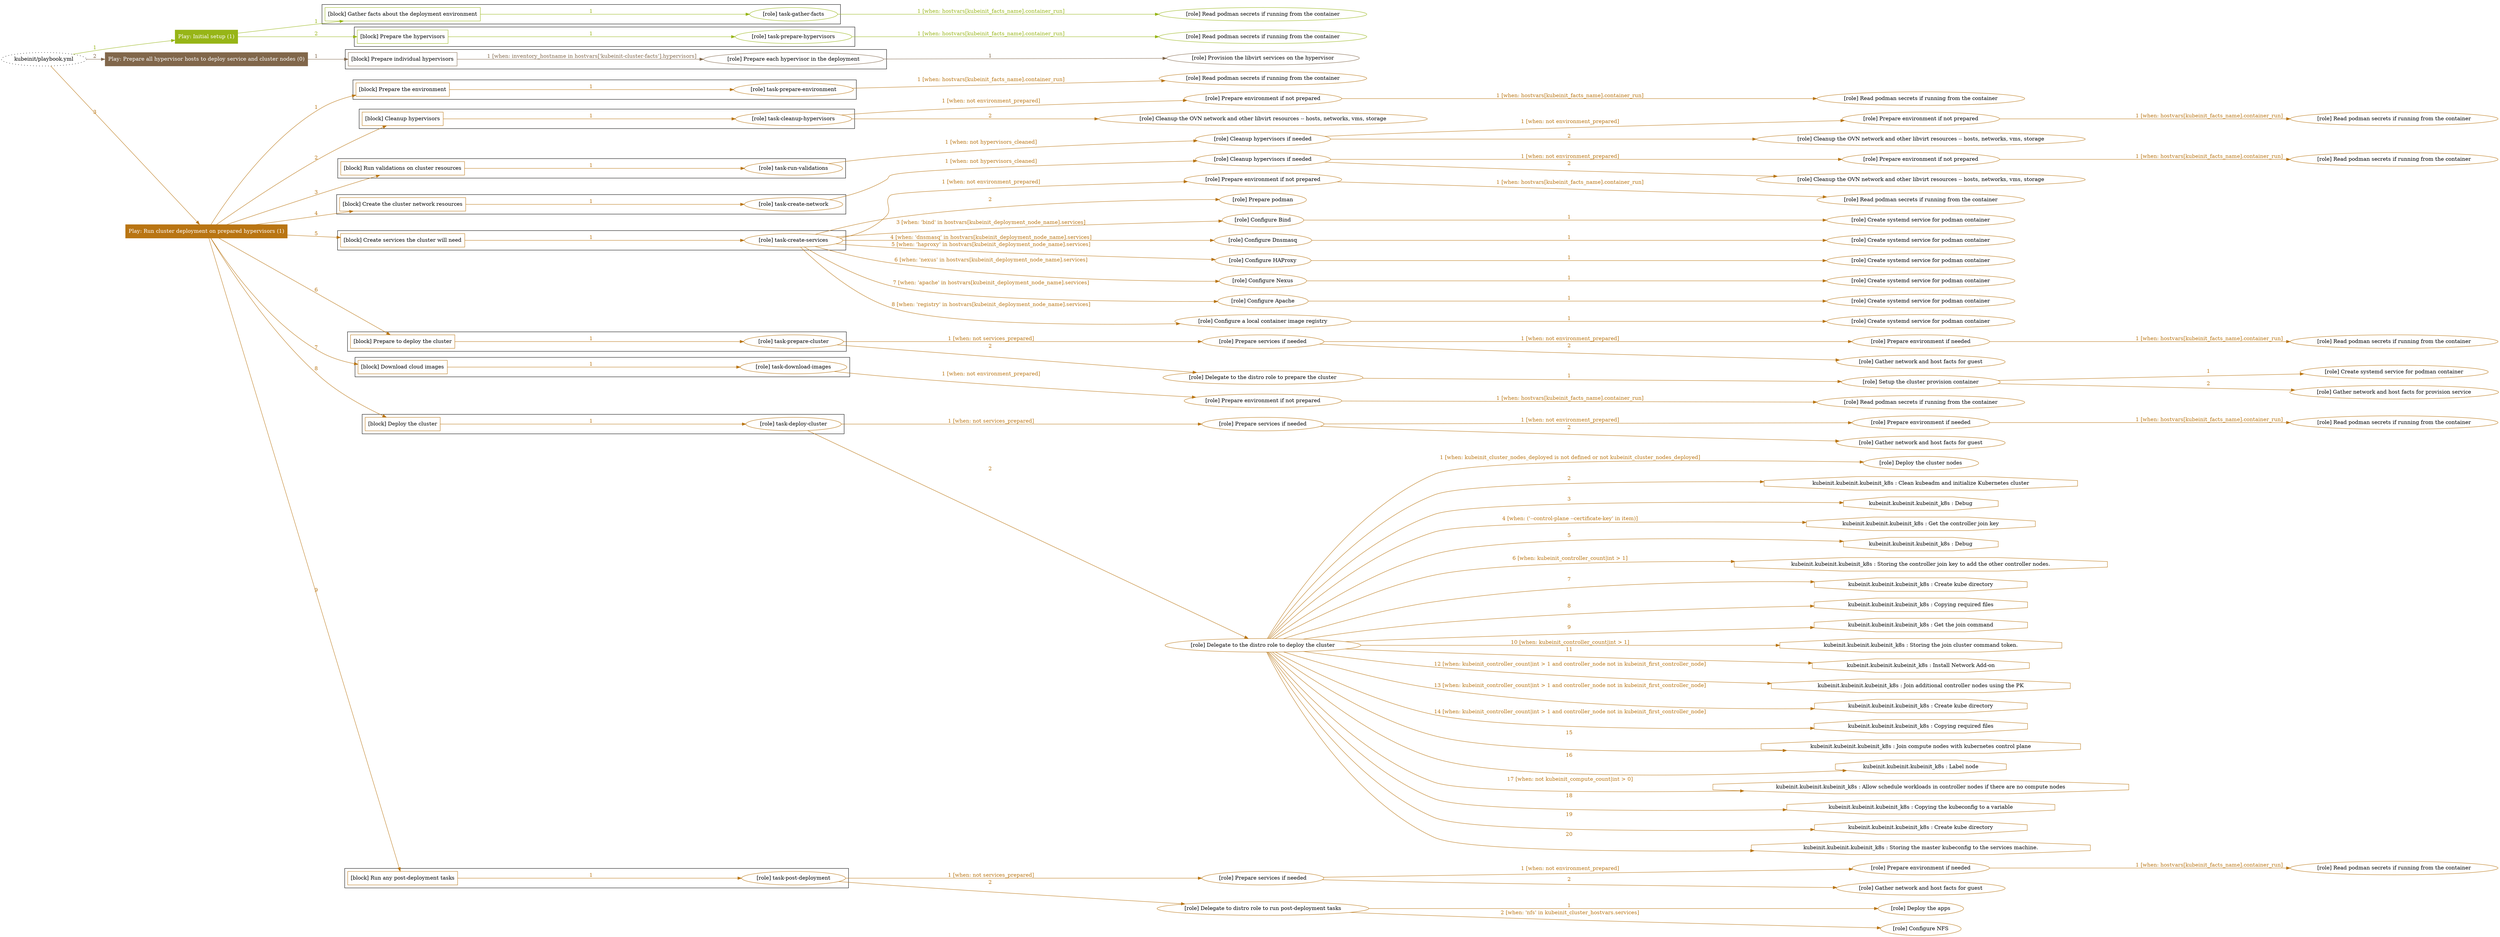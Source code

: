 digraph {
	graph [concentrate=true ordering=in rankdir=LR ratio=fill]
	edge [esep=5 sep=10]
	"kubeinit/playbook.yml" [id=root_node style=dotted]
	play_1581d4c6 [label="Play: Initial setup (1)" color="#97b517" fontcolor="#ffffff" id=play_1581d4c6 shape=box style=filled tooltip=localhost]
	"kubeinit/playbook.yml" -> play_1581d4c6 [label="1 " color="#97b517" fontcolor="#97b517" id=edge_c77252f2 labeltooltip="1 " tooltip="1 "]
	subgraph "Read podman secrets if running from the container" {
		role_986672bd [label="[role] Read podman secrets if running from the container" color="#97b517" id=role_986672bd tooltip="Read podman secrets if running from the container"]
	}
	subgraph "task-gather-facts" {
		role_26957a14 [label="[role] task-gather-facts" color="#97b517" id=role_26957a14 tooltip="task-gather-facts"]
		role_26957a14 -> role_986672bd [label="1 [when: hostvars[kubeinit_facts_name].container_run]" color="#97b517" fontcolor="#97b517" id=edge_8c7bfa1a labeltooltip="1 [when: hostvars[kubeinit_facts_name].container_run]" tooltip="1 [when: hostvars[kubeinit_facts_name].container_run]"]
	}
	subgraph "Read podman secrets if running from the container" {
		role_84c4678d [label="[role] Read podman secrets if running from the container" color="#97b517" id=role_84c4678d tooltip="Read podman secrets if running from the container"]
	}
	subgraph "task-prepare-hypervisors" {
		role_4c44dcb0 [label="[role] task-prepare-hypervisors" color="#97b517" id=role_4c44dcb0 tooltip="task-prepare-hypervisors"]
		role_4c44dcb0 -> role_84c4678d [label="1 [when: hostvars[kubeinit_facts_name].container_run]" color="#97b517" fontcolor="#97b517" id=edge_468ee2a2 labeltooltip="1 [when: hostvars[kubeinit_facts_name].container_run]" tooltip="1 [when: hostvars[kubeinit_facts_name].container_run]"]
	}
	subgraph "Play: Initial setup (1)" {
		play_1581d4c6 -> block_3e5a2318 [label=1 color="#97b517" fontcolor="#97b517" id=edge_6b77d3ff labeltooltip=1 tooltip=1]
		subgraph cluster_block_3e5a2318 {
			block_3e5a2318 [label="[block] Gather facts about the deployment environment" color="#97b517" id=block_3e5a2318 labeltooltip="Gather facts about the deployment environment" shape=box tooltip="Gather facts about the deployment environment"]
			block_3e5a2318 -> role_26957a14 [label="1 " color="#97b517" fontcolor="#97b517" id=edge_216d9fc5 labeltooltip="1 " tooltip="1 "]
		}
		play_1581d4c6 -> block_869a1582 [label=2 color="#97b517" fontcolor="#97b517" id=edge_cc0aae2d labeltooltip=2 tooltip=2]
		subgraph cluster_block_869a1582 {
			block_869a1582 [label="[block] Prepare the hypervisors" color="#97b517" id=block_869a1582 labeltooltip="Prepare the hypervisors" shape=box tooltip="Prepare the hypervisors"]
			block_869a1582 -> role_4c44dcb0 [label="1 " color="#97b517" fontcolor="#97b517" id=edge_0c00e920 labeltooltip="1 " tooltip="1 "]
		}
	}
	play_8b2099ff [label="Play: Prepare all hypervisor hosts to deploy service and cluster nodes (0)" color="#81674b" fontcolor="#ffffff" id=play_8b2099ff shape=box style=filled tooltip="Play: Prepare all hypervisor hosts to deploy service and cluster nodes (0)"]
	"kubeinit/playbook.yml" -> play_8b2099ff [label="2 " color="#81674b" fontcolor="#81674b" id=edge_6d82d748 labeltooltip="2 " tooltip="2 "]
	subgraph "Provision the libvirt services on the hypervisor" {
		role_48f5cbde [label="[role] Provision the libvirt services on the hypervisor" color="#81674b" id=role_48f5cbde tooltip="Provision the libvirt services on the hypervisor"]
	}
	subgraph "Prepare each hypervisor in the deployment" {
		role_992bb147 [label="[role] Prepare each hypervisor in the deployment" color="#81674b" id=role_992bb147 tooltip="Prepare each hypervisor in the deployment"]
		role_992bb147 -> role_48f5cbde [label="1 " color="#81674b" fontcolor="#81674b" id=edge_458273f1 labeltooltip="1 " tooltip="1 "]
	}
	subgraph "Play: Prepare all hypervisor hosts to deploy service and cluster nodes (0)" {
		play_8b2099ff -> block_6e346643 [label=1 color="#81674b" fontcolor="#81674b" id=edge_96bed79b labeltooltip=1 tooltip=1]
		subgraph cluster_block_6e346643 {
			block_6e346643 [label="[block] Prepare individual hypervisors" color="#81674b" id=block_6e346643 labeltooltip="Prepare individual hypervisors" shape=box tooltip="Prepare individual hypervisors"]
			block_6e346643 -> role_992bb147 [label="1 [when: inventory_hostname in hostvars['kubeinit-cluster-facts'].hypervisors]" color="#81674b" fontcolor="#81674b" id=edge_2e9e9b52 labeltooltip="1 [when: inventory_hostname in hostvars['kubeinit-cluster-facts'].hypervisors]" tooltip="1 [when: inventory_hostname in hostvars['kubeinit-cluster-facts'].hypervisors]"]
		}
	}
	play_2dc538b7 [label="Play: Run cluster deployment on prepared hypervisors (1)" color="#b97513" fontcolor="#ffffff" id=play_2dc538b7 shape=box style=filled tooltip=localhost]
	"kubeinit/playbook.yml" -> play_2dc538b7 [label="3 " color="#b97513" fontcolor="#b97513" id=edge_2cc9b65f labeltooltip="3 " tooltip="3 "]
	subgraph "Read podman secrets if running from the container" {
		role_2c0cdda5 [label="[role] Read podman secrets if running from the container" color="#b97513" id=role_2c0cdda5 tooltip="Read podman secrets if running from the container"]
	}
	subgraph "task-prepare-environment" {
		role_16e4c014 [label="[role] task-prepare-environment" color="#b97513" id=role_16e4c014 tooltip="task-prepare-environment"]
		role_16e4c014 -> role_2c0cdda5 [label="1 [when: hostvars[kubeinit_facts_name].container_run]" color="#b97513" fontcolor="#b97513" id=edge_94ce95d0 labeltooltip="1 [when: hostvars[kubeinit_facts_name].container_run]" tooltip="1 [when: hostvars[kubeinit_facts_name].container_run]"]
	}
	subgraph "Read podman secrets if running from the container" {
		role_655b4d97 [label="[role] Read podman secrets if running from the container" color="#b97513" id=role_655b4d97 tooltip="Read podman secrets if running from the container"]
	}
	subgraph "Prepare environment if not prepared" {
		role_a9ea10fc [label="[role] Prepare environment if not prepared" color="#b97513" id=role_a9ea10fc tooltip="Prepare environment if not prepared"]
		role_a9ea10fc -> role_655b4d97 [label="1 [when: hostvars[kubeinit_facts_name].container_run]" color="#b97513" fontcolor="#b97513" id=edge_77c5e15a labeltooltip="1 [when: hostvars[kubeinit_facts_name].container_run]" tooltip="1 [when: hostvars[kubeinit_facts_name].container_run]"]
	}
	subgraph "Cleanup the OVN network and other libvirt resources -- hosts, networks, vms, storage" {
		role_2814bf8d [label="[role] Cleanup the OVN network and other libvirt resources -- hosts, networks, vms, storage" color="#b97513" id=role_2814bf8d tooltip="Cleanup the OVN network and other libvirt resources -- hosts, networks, vms, storage"]
	}
	subgraph "task-cleanup-hypervisors" {
		role_e705c92f [label="[role] task-cleanup-hypervisors" color="#b97513" id=role_e705c92f tooltip="task-cleanup-hypervisors"]
		role_e705c92f -> role_a9ea10fc [label="1 [when: not environment_prepared]" color="#b97513" fontcolor="#b97513" id=edge_85419779 labeltooltip="1 [when: not environment_prepared]" tooltip="1 [when: not environment_prepared]"]
		role_e705c92f -> role_2814bf8d [label="2 " color="#b97513" fontcolor="#b97513" id=edge_27572f71 labeltooltip="2 " tooltip="2 "]
	}
	subgraph "Read podman secrets if running from the container" {
		role_e59e7075 [label="[role] Read podman secrets if running from the container" color="#b97513" id=role_e59e7075 tooltip="Read podman secrets if running from the container"]
	}
	subgraph "Prepare environment if not prepared" {
		role_5072d79b [label="[role] Prepare environment if not prepared" color="#b97513" id=role_5072d79b tooltip="Prepare environment if not prepared"]
		role_5072d79b -> role_e59e7075 [label="1 [when: hostvars[kubeinit_facts_name].container_run]" color="#b97513" fontcolor="#b97513" id=edge_1a78ba5d labeltooltip="1 [when: hostvars[kubeinit_facts_name].container_run]" tooltip="1 [when: hostvars[kubeinit_facts_name].container_run]"]
	}
	subgraph "Cleanup the OVN network and other libvirt resources -- hosts, networks, vms, storage" {
		role_130baaca [label="[role] Cleanup the OVN network and other libvirt resources -- hosts, networks, vms, storage" color="#b97513" id=role_130baaca tooltip="Cleanup the OVN network and other libvirt resources -- hosts, networks, vms, storage"]
	}
	subgraph "Cleanup hypervisors if needed" {
		role_eab031ff [label="[role] Cleanup hypervisors if needed" color="#b97513" id=role_eab031ff tooltip="Cleanup hypervisors if needed"]
		role_eab031ff -> role_5072d79b [label="1 [when: not environment_prepared]" color="#b97513" fontcolor="#b97513" id=edge_3ea60c83 labeltooltip="1 [when: not environment_prepared]" tooltip="1 [when: not environment_prepared]"]
		role_eab031ff -> role_130baaca [label="2 " color="#b97513" fontcolor="#b97513" id=edge_136e9413 labeltooltip="2 " tooltip="2 "]
	}
	subgraph "task-run-validations" {
		role_09202ec6 [label="[role] task-run-validations" color="#b97513" id=role_09202ec6 tooltip="task-run-validations"]
		role_09202ec6 -> role_eab031ff [label="1 [when: not hypervisors_cleaned]" color="#b97513" fontcolor="#b97513" id=edge_54d395f1 labeltooltip="1 [when: not hypervisors_cleaned]" tooltip="1 [when: not hypervisors_cleaned]"]
	}
	subgraph "Read podman secrets if running from the container" {
		role_4a5c5b87 [label="[role] Read podman secrets if running from the container" color="#b97513" id=role_4a5c5b87 tooltip="Read podman secrets if running from the container"]
	}
	subgraph "Prepare environment if not prepared" {
		role_4b2cc36e [label="[role] Prepare environment if not prepared" color="#b97513" id=role_4b2cc36e tooltip="Prepare environment if not prepared"]
		role_4b2cc36e -> role_4a5c5b87 [label="1 [when: hostvars[kubeinit_facts_name].container_run]" color="#b97513" fontcolor="#b97513" id=edge_e4d4dae3 labeltooltip="1 [when: hostvars[kubeinit_facts_name].container_run]" tooltip="1 [when: hostvars[kubeinit_facts_name].container_run]"]
	}
	subgraph "Cleanup the OVN network and other libvirt resources -- hosts, networks, vms, storage" {
		role_02295fe3 [label="[role] Cleanup the OVN network and other libvirt resources -- hosts, networks, vms, storage" color="#b97513" id=role_02295fe3 tooltip="Cleanup the OVN network and other libvirt resources -- hosts, networks, vms, storage"]
	}
	subgraph "Cleanup hypervisors if needed" {
		role_fe773161 [label="[role] Cleanup hypervisors if needed" color="#b97513" id=role_fe773161 tooltip="Cleanup hypervisors if needed"]
		role_fe773161 -> role_4b2cc36e [label="1 [when: not environment_prepared]" color="#b97513" fontcolor="#b97513" id=edge_af21dc9b labeltooltip="1 [when: not environment_prepared]" tooltip="1 [when: not environment_prepared]"]
		role_fe773161 -> role_02295fe3 [label="2 " color="#b97513" fontcolor="#b97513" id=edge_c1fc0083 labeltooltip="2 " tooltip="2 "]
	}
	subgraph "task-create-network" {
		role_92fd9ad1 [label="[role] task-create-network" color="#b97513" id=role_92fd9ad1 tooltip="task-create-network"]
		role_92fd9ad1 -> role_fe773161 [label="1 [when: not hypervisors_cleaned]" color="#b97513" fontcolor="#b97513" id=edge_685ae78c labeltooltip="1 [when: not hypervisors_cleaned]" tooltip="1 [when: not hypervisors_cleaned]"]
	}
	subgraph "Read podman secrets if running from the container" {
		role_08088b46 [label="[role] Read podman secrets if running from the container" color="#b97513" id=role_08088b46 tooltip="Read podman secrets if running from the container"]
	}
	subgraph "Prepare environment if not prepared" {
		role_ede6c5d1 [label="[role] Prepare environment if not prepared" color="#b97513" id=role_ede6c5d1 tooltip="Prepare environment if not prepared"]
		role_ede6c5d1 -> role_08088b46 [label="1 [when: hostvars[kubeinit_facts_name].container_run]" color="#b97513" fontcolor="#b97513" id=edge_83315880 labeltooltip="1 [when: hostvars[kubeinit_facts_name].container_run]" tooltip="1 [when: hostvars[kubeinit_facts_name].container_run]"]
	}
	subgraph "Prepare podman" {
		role_864f8523 [label="[role] Prepare podman" color="#b97513" id=role_864f8523 tooltip="Prepare podman"]
	}
	subgraph "Create systemd service for podman container" {
		role_8bef9f3c [label="[role] Create systemd service for podman container" color="#b97513" id=role_8bef9f3c tooltip="Create systemd service for podman container"]
	}
	subgraph "Configure Bind" {
		role_364a8e80 [label="[role] Configure Bind" color="#b97513" id=role_364a8e80 tooltip="Configure Bind"]
		role_364a8e80 -> role_8bef9f3c [label="1 " color="#b97513" fontcolor="#b97513" id=edge_a8e3a0db labeltooltip="1 " tooltip="1 "]
	}
	subgraph "Create systemd service for podman container" {
		role_46cb4515 [label="[role] Create systemd service for podman container" color="#b97513" id=role_46cb4515 tooltip="Create systemd service for podman container"]
	}
	subgraph "Configure Dnsmasq" {
		role_2d694240 [label="[role] Configure Dnsmasq" color="#b97513" id=role_2d694240 tooltip="Configure Dnsmasq"]
		role_2d694240 -> role_46cb4515 [label="1 " color="#b97513" fontcolor="#b97513" id=edge_eecd57c9 labeltooltip="1 " tooltip="1 "]
	}
	subgraph "Create systemd service for podman container" {
		role_609829f7 [label="[role] Create systemd service for podman container" color="#b97513" id=role_609829f7 tooltip="Create systemd service for podman container"]
	}
	subgraph "Configure HAProxy" {
		role_de238c2a [label="[role] Configure HAProxy" color="#b97513" id=role_de238c2a tooltip="Configure HAProxy"]
		role_de238c2a -> role_609829f7 [label="1 " color="#b97513" fontcolor="#b97513" id=edge_af9d96d9 labeltooltip="1 " tooltip="1 "]
	}
	subgraph "Create systemd service for podman container" {
		role_76f11362 [label="[role] Create systemd service for podman container" color="#b97513" id=role_76f11362 tooltip="Create systemd service for podman container"]
	}
	subgraph "Configure Nexus" {
		role_8822629e [label="[role] Configure Nexus" color="#b97513" id=role_8822629e tooltip="Configure Nexus"]
		role_8822629e -> role_76f11362 [label="1 " color="#b97513" fontcolor="#b97513" id=edge_65c11100 labeltooltip="1 " tooltip="1 "]
	}
	subgraph "Create systemd service for podman container" {
		role_148847be [label="[role] Create systemd service for podman container" color="#b97513" id=role_148847be tooltip="Create systemd service for podman container"]
	}
	subgraph "Configure Apache" {
		role_b2c03a64 [label="[role] Configure Apache" color="#b97513" id=role_b2c03a64 tooltip="Configure Apache"]
		role_b2c03a64 -> role_148847be [label="1 " color="#b97513" fontcolor="#b97513" id=edge_5a65ee00 labeltooltip="1 " tooltip="1 "]
	}
	subgraph "Create systemd service for podman container" {
		role_1e1e9bc2 [label="[role] Create systemd service for podman container" color="#b97513" id=role_1e1e9bc2 tooltip="Create systemd service for podman container"]
	}
	subgraph "Configure a local container image registry" {
		role_bc12bc70 [label="[role] Configure a local container image registry" color="#b97513" id=role_bc12bc70 tooltip="Configure a local container image registry"]
		role_bc12bc70 -> role_1e1e9bc2 [label="1 " color="#b97513" fontcolor="#b97513" id=edge_6e1a1c91 labeltooltip="1 " tooltip="1 "]
	}
	subgraph "task-create-services" {
		role_7bc69135 [label="[role] task-create-services" color="#b97513" id=role_7bc69135 tooltip="task-create-services"]
		role_7bc69135 -> role_ede6c5d1 [label="1 [when: not environment_prepared]" color="#b97513" fontcolor="#b97513" id=edge_f3f6bdb4 labeltooltip="1 [when: not environment_prepared]" tooltip="1 [when: not environment_prepared]"]
		role_7bc69135 -> role_864f8523 [label="2 " color="#b97513" fontcolor="#b97513" id=edge_47ccc645 labeltooltip="2 " tooltip="2 "]
		role_7bc69135 -> role_364a8e80 [label="3 [when: 'bind' in hostvars[kubeinit_deployment_node_name].services]" color="#b97513" fontcolor="#b97513" id=edge_4a85f059 labeltooltip="3 [when: 'bind' in hostvars[kubeinit_deployment_node_name].services]" tooltip="3 [when: 'bind' in hostvars[kubeinit_deployment_node_name].services]"]
		role_7bc69135 -> role_2d694240 [label="4 [when: 'dnsmasq' in hostvars[kubeinit_deployment_node_name].services]" color="#b97513" fontcolor="#b97513" id=edge_134a7878 labeltooltip="4 [when: 'dnsmasq' in hostvars[kubeinit_deployment_node_name].services]" tooltip="4 [when: 'dnsmasq' in hostvars[kubeinit_deployment_node_name].services]"]
		role_7bc69135 -> role_de238c2a [label="5 [when: 'haproxy' in hostvars[kubeinit_deployment_node_name].services]" color="#b97513" fontcolor="#b97513" id=edge_110fe1e1 labeltooltip="5 [when: 'haproxy' in hostvars[kubeinit_deployment_node_name].services]" tooltip="5 [when: 'haproxy' in hostvars[kubeinit_deployment_node_name].services]"]
		role_7bc69135 -> role_8822629e [label="6 [when: 'nexus' in hostvars[kubeinit_deployment_node_name].services]" color="#b97513" fontcolor="#b97513" id=edge_a63e436f labeltooltip="6 [when: 'nexus' in hostvars[kubeinit_deployment_node_name].services]" tooltip="6 [when: 'nexus' in hostvars[kubeinit_deployment_node_name].services]"]
		role_7bc69135 -> role_b2c03a64 [label="7 [when: 'apache' in hostvars[kubeinit_deployment_node_name].services]" color="#b97513" fontcolor="#b97513" id=edge_419e87fa labeltooltip="7 [when: 'apache' in hostvars[kubeinit_deployment_node_name].services]" tooltip="7 [when: 'apache' in hostvars[kubeinit_deployment_node_name].services]"]
		role_7bc69135 -> role_bc12bc70 [label="8 [when: 'registry' in hostvars[kubeinit_deployment_node_name].services]" color="#b97513" fontcolor="#b97513" id=edge_0fbdadae labeltooltip="8 [when: 'registry' in hostvars[kubeinit_deployment_node_name].services]" tooltip="8 [when: 'registry' in hostvars[kubeinit_deployment_node_name].services]"]
	}
	subgraph "Read podman secrets if running from the container" {
		role_fbf0624b [label="[role] Read podman secrets if running from the container" color="#b97513" id=role_fbf0624b tooltip="Read podman secrets if running from the container"]
	}
	subgraph "Prepare environment if needed" {
		role_5cdfb157 [label="[role] Prepare environment if needed" color="#b97513" id=role_5cdfb157 tooltip="Prepare environment if needed"]
		role_5cdfb157 -> role_fbf0624b [label="1 [when: hostvars[kubeinit_facts_name].container_run]" color="#b97513" fontcolor="#b97513" id=edge_510c6b72 labeltooltip="1 [when: hostvars[kubeinit_facts_name].container_run]" tooltip="1 [when: hostvars[kubeinit_facts_name].container_run]"]
	}
	subgraph "Gather network and host facts for guest" {
		role_cf859088 [label="[role] Gather network and host facts for guest" color="#b97513" id=role_cf859088 tooltip="Gather network and host facts for guest"]
	}
	subgraph "Prepare services if needed" {
		role_3c0fa155 [label="[role] Prepare services if needed" color="#b97513" id=role_3c0fa155 tooltip="Prepare services if needed"]
		role_3c0fa155 -> role_5cdfb157 [label="1 [when: not environment_prepared]" color="#b97513" fontcolor="#b97513" id=edge_959249b9 labeltooltip="1 [when: not environment_prepared]" tooltip="1 [when: not environment_prepared]"]
		role_3c0fa155 -> role_cf859088 [label="2 " color="#b97513" fontcolor="#b97513" id=edge_e1cacc51 labeltooltip="2 " tooltip="2 "]
	}
	subgraph "Create systemd service for podman container" {
		role_427bd09d [label="[role] Create systemd service for podman container" color="#b97513" id=role_427bd09d tooltip="Create systemd service for podman container"]
	}
	subgraph "Gather network and host facts for provision service" {
		role_37812d16 [label="[role] Gather network and host facts for provision service" color="#b97513" id=role_37812d16 tooltip="Gather network and host facts for provision service"]
	}
	subgraph "Setup the cluster provision container" {
		role_6077e0da [label="[role] Setup the cluster provision container" color="#b97513" id=role_6077e0da tooltip="Setup the cluster provision container"]
		role_6077e0da -> role_427bd09d [label="1 " color="#b97513" fontcolor="#b97513" id=edge_55c64207 labeltooltip="1 " tooltip="1 "]
		role_6077e0da -> role_37812d16 [label="2 " color="#b97513" fontcolor="#b97513" id=edge_fde2d450 labeltooltip="2 " tooltip="2 "]
	}
	subgraph "Delegate to the distro role to prepare the cluster" {
		role_09d98885 [label="[role] Delegate to the distro role to prepare the cluster" color="#b97513" id=role_09d98885 tooltip="Delegate to the distro role to prepare the cluster"]
		role_09d98885 -> role_6077e0da [label="1 " color="#b97513" fontcolor="#b97513" id=edge_6198b69d labeltooltip="1 " tooltip="1 "]
	}
	subgraph "task-prepare-cluster" {
		role_0de72521 [label="[role] task-prepare-cluster" color="#b97513" id=role_0de72521 tooltip="task-prepare-cluster"]
		role_0de72521 -> role_3c0fa155 [label="1 [when: not services_prepared]" color="#b97513" fontcolor="#b97513" id=edge_3d06c7bd labeltooltip="1 [when: not services_prepared]" tooltip="1 [when: not services_prepared]"]
		role_0de72521 -> role_09d98885 [label="2 " color="#b97513" fontcolor="#b97513" id=edge_376c8c21 labeltooltip="2 " tooltip="2 "]
	}
	subgraph "Read podman secrets if running from the container" {
		role_f3749ae8 [label="[role] Read podman secrets if running from the container" color="#b97513" id=role_f3749ae8 tooltip="Read podman secrets if running from the container"]
	}
	subgraph "Prepare environment if not prepared" {
		role_3c9dad5d [label="[role] Prepare environment if not prepared" color="#b97513" id=role_3c9dad5d tooltip="Prepare environment if not prepared"]
		role_3c9dad5d -> role_f3749ae8 [label="1 [when: hostvars[kubeinit_facts_name].container_run]" color="#b97513" fontcolor="#b97513" id=edge_42df1f9c labeltooltip="1 [when: hostvars[kubeinit_facts_name].container_run]" tooltip="1 [when: hostvars[kubeinit_facts_name].container_run]"]
	}
	subgraph "task-download-images" {
		role_fd27c6e5 [label="[role] task-download-images" color="#b97513" id=role_fd27c6e5 tooltip="task-download-images"]
		role_fd27c6e5 -> role_3c9dad5d [label="1 [when: not environment_prepared]" color="#b97513" fontcolor="#b97513" id=edge_4ed6e22b labeltooltip="1 [when: not environment_prepared]" tooltip="1 [when: not environment_prepared]"]
	}
	subgraph "Read podman secrets if running from the container" {
		role_8a1c3e3f [label="[role] Read podman secrets if running from the container" color="#b97513" id=role_8a1c3e3f tooltip="Read podman secrets if running from the container"]
	}
	subgraph "Prepare environment if needed" {
		role_6feb5b9a [label="[role] Prepare environment if needed" color="#b97513" id=role_6feb5b9a tooltip="Prepare environment if needed"]
		role_6feb5b9a -> role_8a1c3e3f [label="1 [when: hostvars[kubeinit_facts_name].container_run]" color="#b97513" fontcolor="#b97513" id=edge_867d1d02 labeltooltip="1 [when: hostvars[kubeinit_facts_name].container_run]" tooltip="1 [when: hostvars[kubeinit_facts_name].container_run]"]
	}
	subgraph "Gather network and host facts for guest" {
		role_78e65545 [label="[role] Gather network and host facts for guest" color="#b97513" id=role_78e65545 tooltip="Gather network and host facts for guest"]
	}
	subgraph "Prepare services if needed" {
		role_b7b83ced [label="[role] Prepare services if needed" color="#b97513" id=role_b7b83ced tooltip="Prepare services if needed"]
		role_b7b83ced -> role_6feb5b9a [label="1 [when: not environment_prepared]" color="#b97513" fontcolor="#b97513" id=edge_8bba6021 labeltooltip="1 [when: not environment_prepared]" tooltip="1 [when: not environment_prepared]"]
		role_b7b83ced -> role_78e65545 [label="2 " color="#b97513" fontcolor="#b97513" id=edge_a2b6b7c4 labeltooltip="2 " tooltip="2 "]
	}
	subgraph "Deploy the cluster nodes" {
		role_77d3a892 [label="[role] Deploy the cluster nodes" color="#b97513" id=role_77d3a892 tooltip="Deploy the cluster nodes"]
	}
	subgraph "Delegate to the distro role to deploy the cluster" {
		role_4db76976 [label="[role] Delegate to the distro role to deploy the cluster" color="#b97513" id=role_4db76976 tooltip="Delegate to the distro role to deploy the cluster"]
		role_4db76976 -> role_77d3a892 [label="1 [when: kubeinit_cluster_nodes_deployed is not defined or not kubeinit_cluster_nodes_deployed]" color="#b97513" fontcolor="#b97513" id=edge_12aaacdf labeltooltip="1 [when: kubeinit_cluster_nodes_deployed is not defined or not kubeinit_cluster_nodes_deployed]" tooltip="1 [when: kubeinit_cluster_nodes_deployed is not defined or not kubeinit_cluster_nodes_deployed]"]
		task_4aa219e2 [label="kubeinit.kubeinit.kubeinit_k8s : Clean kubeadm and initialize Kubernetes cluster" color="#b97513" id=task_4aa219e2 shape=octagon tooltip="kubeinit.kubeinit.kubeinit_k8s : Clean kubeadm and initialize Kubernetes cluster"]
		role_4db76976 -> task_4aa219e2 [label="2 " color="#b97513" fontcolor="#b97513" id=edge_10cb3d0a labeltooltip="2 " tooltip="2 "]
		task_5e8574d7 [label="kubeinit.kubeinit.kubeinit_k8s : Debug" color="#b97513" id=task_5e8574d7 shape=octagon tooltip="kubeinit.kubeinit.kubeinit_k8s : Debug"]
		role_4db76976 -> task_5e8574d7 [label="3 " color="#b97513" fontcolor="#b97513" id=edge_46cd1865 labeltooltip="3 " tooltip="3 "]
		task_18b4fb86 [label="kubeinit.kubeinit.kubeinit_k8s : Get the controller join key" color="#b97513" id=task_18b4fb86 shape=octagon tooltip="kubeinit.kubeinit.kubeinit_k8s : Get the controller join key"]
		role_4db76976 -> task_18b4fb86 [label="4 [when: ('--control-plane --certificate-key' in item)]" color="#b97513" fontcolor="#b97513" id=edge_da8c0d56 labeltooltip="4 [when: ('--control-plane --certificate-key' in item)]" tooltip="4 [when: ('--control-plane --certificate-key' in item)]"]
		task_6047d3d6 [label="kubeinit.kubeinit.kubeinit_k8s : Debug" color="#b97513" id=task_6047d3d6 shape=octagon tooltip="kubeinit.kubeinit.kubeinit_k8s : Debug"]
		role_4db76976 -> task_6047d3d6 [label="5 " color="#b97513" fontcolor="#b97513" id=edge_746bfb36 labeltooltip="5 " tooltip="5 "]
		task_613ee05e [label="kubeinit.kubeinit.kubeinit_k8s : Storing the controller join key to add the other controller nodes." color="#b97513" id=task_613ee05e shape=octagon tooltip="kubeinit.kubeinit.kubeinit_k8s : Storing the controller join key to add the other controller nodes."]
		role_4db76976 -> task_613ee05e [label="6 [when: kubeinit_controller_count|int > 1]" color="#b97513" fontcolor="#b97513" id=edge_339169a3 labeltooltip="6 [when: kubeinit_controller_count|int > 1]" tooltip="6 [when: kubeinit_controller_count|int > 1]"]
		task_77cbaef4 [label="kubeinit.kubeinit.kubeinit_k8s : Create kube directory" color="#b97513" id=task_77cbaef4 shape=octagon tooltip="kubeinit.kubeinit.kubeinit_k8s : Create kube directory"]
		role_4db76976 -> task_77cbaef4 [label="7 " color="#b97513" fontcolor="#b97513" id=edge_c5bdf1b2 labeltooltip="7 " tooltip="7 "]
		task_92599420 [label="kubeinit.kubeinit.kubeinit_k8s : Copying required files" color="#b97513" id=task_92599420 shape=octagon tooltip="kubeinit.kubeinit.kubeinit_k8s : Copying required files"]
		role_4db76976 -> task_92599420 [label="8 " color="#b97513" fontcolor="#b97513" id=edge_0b15878d labeltooltip="8 " tooltip="8 "]
		task_6e2b6236 [label="kubeinit.kubeinit.kubeinit_k8s : Get the join command" color="#b97513" id=task_6e2b6236 shape=octagon tooltip="kubeinit.kubeinit.kubeinit_k8s : Get the join command"]
		role_4db76976 -> task_6e2b6236 [label="9 " color="#b97513" fontcolor="#b97513" id=edge_246d953d labeltooltip="9 " tooltip="9 "]
		task_f7cfddde [label="kubeinit.kubeinit.kubeinit_k8s : Storing the join cluster command token." color="#b97513" id=task_f7cfddde shape=octagon tooltip="kubeinit.kubeinit.kubeinit_k8s : Storing the join cluster command token."]
		role_4db76976 -> task_f7cfddde [label="10 [when: kubeinit_controller_count|int > 1]" color="#b97513" fontcolor="#b97513" id=edge_7c54e33b labeltooltip="10 [when: kubeinit_controller_count|int > 1]" tooltip="10 [when: kubeinit_controller_count|int > 1]"]
		task_084d1a74 [label="kubeinit.kubeinit.kubeinit_k8s : Install Network Add-on" color="#b97513" id=task_084d1a74 shape=octagon tooltip="kubeinit.kubeinit.kubeinit_k8s : Install Network Add-on"]
		role_4db76976 -> task_084d1a74 [label="11 " color="#b97513" fontcolor="#b97513" id=edge_f273e738 labeltooltip="11 " tooltip="11 "]
		task_c76a2531 [label="kubeinit.kubeinit.kubeinit_k8s : Join additional controller nodes using the PK" color="#b97513" id=task_c76a2531 shape=octagon tooltip="kubeinit.kubeinit.kubeinit_k8s : Join additional controller nodes using the PK"]
		role_4db76976 -> task_c76a2531 [label="12 [when: kubeinit_controller_count|int > 1 and controller_node not in kubeinit_first_controller_node]" color="#b97513" fontcolor="#b97513" id=edge_49506625 labeltooltip="12 [when: kubeinit_controller_count|int > 1 and controller_node not in kubeinit_first_controller_node]" tooltip="12 [when: kubeinit_controller_count|int > 1 and controller_node not in kubeinit_first_controller_node]"]
		task_3adbe38b [label="kubeinit.kubeinit.kubeinit_k8s : Create kube directory" color="#b97513" id=task_3adbe38b shape=octagon tooltip="kubeinit.kubeinit.kubeinit_k8s : Create kube directory"]
		role_4db76976 -> task_3adbe38b [label="13 [when: kubeinit_controller_count|int > 1 and controller_node not in kubeinit_first_controller_node]" color="#b97513" fontcolor="#b97513" id=edge_5e5ea1c3 labeltooltip="13 [when: kubeinit_controller_count|int > 1 and controller_node not in kubeinit_first_controller_node]" tooltip="13 [when: kubeinit_controller_count|int > 1 and controller_node not in kubeinit_first_controller_node]"]
		task_355d28bd [label="kubeinit.kubeinit.kubeinit_k8s : Copying required files" color="#b97513" id=task_355d28bd shape=octagon tooltip="kubeinit.kubeinit.kubeinit_k8s : Copying required files"]
		role_4db76976 -> task_355d28bd [label="14 [when: kubeinit_controller_count|int > 1 and controller_node not in kubeinit_first_controller_node]" color="#b97513" fontcolor="#b97513" id=edge_e723eb5a labeltooltip="14 [when: kubeinit_controller_count|int > 1 and controller_node not in kubeinit_first_controller_node]" tooltip="14 [when: kubeinit_controller_count|int > 1 and controller_node not in kubeinit_first_controller_node]"]
		task_8954fca2 [label="kubeinit.kubeinit.kubeinit_k8s : Join compute nodes with kubernetes control plane" color="#b97513" id=task_8954fca2 shape=octagon tooltip="kubeinit.kubeinit.kubeinit_k8s : Join compute nodes with kubernetes control plane"]
		role_4db76976 -> task_8954fca2 [label="15 " color="#b97513" fontcolor="#b97513" id=edge_05adebca labeltooltip="15 " tooltip="15 "]
		task_2f4e546c [label="kubeinit.kubeinit.kubeinit_k8s : Label node" color="#b97513" id=task_2f4e546c shape=octagon tooltip="kubeinit.kubeinit.kubeinit_k8s : Label node"]
		role_4db76976 -> task_2f4e546c [label="16 " color="#b97513" fontcolor="#b97513" id=edge_7ebe0b1c labeltooltip="16 " tooltip="16 "]
		task_f91a5a5c [label="kubeinit.kubeinit.kubeinit_k8s : Allow schedule workloads in controller nodes if there are no compute nodes" color="#b97513" id=task_f91a5a5c shape=octagon tooltip="kubeinit.kubeinit.kubeinit_k8s : Allow schedule workloads in controller nodes if there are no compute nodes"]
		role_4db76976 -> task_f91a5a5c [label="17 [when: not kubeinit_compute_count|int > 0]" color="#b97513" fontcolor="#b97513" id=edge_d833ff00 labeltooltip="17 [when: not kubeinit_compute_count|int > 0]" tooltip="17 [when: not kubeinit_compute_count|int > 0]"]
		task_0225eb5b [label="kubeinit.kubeinit.kubeinit_k8s : Copying the kubeconfig to a variable" color="#b97513" id=task_0225eb5b shape=octagon tooltip="kubeinit.kubeinit.kubeinit_k8s : Copying the kubeconfig to a variable"]
		role_4db76976 -> task_0225eb5b [label="18 " color="#b97513" fontcolor="#b97513" id=edge_cc0ad7c0 labeltooltip="18 " tooltip="18 "]
		task_d81df8ca [label="kubeinit.kubeinit.kubeinit_k8s : Create kube directory" color="#b97513" id=task_d81df8ca shape=octagon tooltip="kubeinit.kubeinit.kubeinit_k8s : Create kube directory"]
		role_4db76976 -> task_d81df8ca [label="19 " color="#b97513" fontcolor="#b97513" id=edge_211d99d0 labeltooltip="19 " tooltip="19 "]
		task_04de6bfd [label="kubeinit.kubeinit.kubeinit_k8s : Storing the master kubeconfig to the services machine." color="#b97513" id=task_04de6bfd shape=octagon tooltip="kubeinit.kubeinit.kubeinit_k8s : Storing the master kubeconfig to the services machine."]
		role_4db76976 -> task_04de6bfd [label="20 " color="#b97513" fontcolor="#b97513" id=edge_83df2e30 labeltooltip="20 " tooltip="20 "]
	}
	subgraph "task-deploy-cluster" {
		role_01f91c5c [label="[role] task-deploy-cluster" color="#b97513" id=role_01f91c5c tooltip="task-deploy-cluster"]
		role_01f91c5c -> role_b7b83ced [label="1 [when: not services_prepared]" color="#b97513" fontcolor="#b97513" id=edge_a0d8b948 labeltooltip="1 [when: not services_prepared]" tooltip="1 [when: not services_prepared]"]
		role_01f91c5c -> role_4db76976 [label="2 " color="#b97513" fontcolor="#b97513" id=edge_c35df061 labeltooltip="2 " tooltip="2 "]
	}
	subgraph "Read podman secrets if running from the container" {
		role_f32d312f [label="[role] Read podman secrets if running from the container" color="#b97513" id=role_f32d312f tooltip="Read podman secrets if running from the container"]
	}
	subgraph "Prepare environment if needed" {
		role_5fcd952f [label="[role] Prepare environment if needed" color="#b97513" id=role_5fcd952f tooltip="Prepare environment if needed"]
		role_5fcd952f -> role_f32d312f [label="1 [when: hostvars[kubeinit_facts_name].container_run]" color="#b97513" fontcolor="#b97513" id=edge_4bb6e7e8 labeltooltip="1 [when: hostvars[kubeinit_facts_name].container_run]" tooltip="1 [when: hostvars[kubeinit_facts_name].container_run]"]
	}
	subgraph "Gather network and host facts for guest" {
		role_0f8a2bba [label="[role] Gather network and host facts for guest" color="#b97513" id=role_0f8a2bba tooltip="Gather network and host facts for guest"]
	}
	subgraph "Prepare services if needed" {
		role_65df7a25 [label="[role] Prepare services if needed" color="#b97513" id=role_65df7a25 tooltip="Prepare services if needed"]
		role_65df7a25 -> role_5fcd952f [label="1 [when: not environment_prepared]" color="#b97513" fontcolor="#b97513" id=edge_4fce8463 labeltooltip="1 [when: not environment_prepared]" tooltip="1 [when: not environment_prepared]"]
		role_65df7a25 -> role_0f8a2bba [label="2 " color="#b97513" fontcolor="#b97513" id=edge_f2ec26bd labeltooltip="2 " tooltip="2 "]
	}
	subgraph "Deploy the apps" {
		role_7da71d55 [label="[role] Deploy the apps" color="#b97513" id=role_7da71d55 tooltip="Deploy the apps"]
	}
	subgraph "Configure NFS" {
		role_e5552ab7 [label="[role] Configure NFS" color="#b97513" id=role_e5552ab7 tooltip="Configure NFS"]
	}
	subgraph "Delegate to distro role to run post-deployment tasks" {
		role_e4c8a8c0 [label="[role] Delegate to distro role to run post-deployment tasks" color="#b97513" id=role_e4c8a8c0 tooltip="Delegate to distro role to run post-deployment tasks"]
		role_e4c8a8c0 -> role_7da71d55 [label="1 " color="#b97513" fontcolor="#b97513" id=edge_dd2c2470 labeltooltip="1 " tooltip="1 "]
		role_e4c8a8c0 -> role_e5552ab7 [label="2 [when: 'nfs' in kubeinit_cluster_hostvars.services]" color="#b97513" fontcolor="#b97513" id=edge_7320d6b8 labeltooltip="2 [when: 'nfs' in kubeinit_cluster_hostvars.services]" tooltip="2 [when: 'nfs' in kubeinit_cluster_hostvars.services]"]
	}
	subgraph "task-post-deployment" {
		role_7b14dd0e [label="[role] task-post-deployment" color="#b97513" id=role_7b14dd0e tooltip="task-post-deployment"]
		role_7b14dd0e -> role_65df7a25 [label="1 [when: not services_prepared]" color="#b97513" fontcolor="#b97513" id=edge_0008df20 labeltooltip="1 [when: not services_prepared]" tooltip="1 [when: not services_prepared]"]
		role_7b14dd0e -> role_e4c8a8c0 [label="2 " color="#b97513" fontcolor="#b97513" id=edge_26310ad4 labeltooltip="2 " tooltip="2 "]
	}
	subgraph "Play: Run cluster deployment on prepared hypervisors (1)" {
		play_2dc538b7 -> block_8ff629d2 [label=1 color="#b97513" fontcolor="#b97513" id=edge_df62d3e5 labeltooltip=1 tooltip=1]
		subgraph cluster_block_8ff629d2 {
			block_8ff629d2 [label="[block] Prepare the environment" color="#b97513" id=block_8ff629d2 labeltooltip="Prepare the environment" shape=box tooltip="Prepare the environment"]
			block_8ff629d2 -> role_16e4c014 [label="1 " color="#b97513" fontcolor="#b97513" id=edge_739e96a4 labeltooltip="1 " tooltip="1 "]
		}
		play_2dc538b7 -> block_f7a73ffe [label=2 color="#b97513" fontcolor="#b97513" id=edge_5280feea labeltooltip=2 tooltip=2]
		subgraph cluster_block_f7a73ffe {
			block_f7a73ffe [label="[block] Cleanup hypervisors" color="#b97513" id=block_f7a73ffe labeltooltip="Cleanup hypervisors" shape=box tooltip="Cleanup hypervisors"]
			block_f7a73ffe -> role_e705c92f [label="1 " color="#b97513" fontcolor="#b97513" id=edge_3e5b8fe7 labeltooltip="1 " tooltip="1 "]
		}
		play_2dc538b7 -> block_46c50081 [label=3 color="#b97513" fontcolor="#b97513" id=edge_ab9d6883 labeltooltip=3 tooltip=3]
		subgraph cluster_block_46c50081 {
			block_46c50081 [label="[block] Run validations on cluster resources" color="#b97513" id=block_46c50081 labeltooltip="Run validations on cluster resources" shape=box tooltip="Run validations on cluster resources"]
			block_46c50081 -> role_09202ec6 [label="1 " color="#b97513" fontcolor="#b97513" id=edge_2983fda6 labeltooltip="1 " tooltip="1 "]
		}
		play_2dc538b7 -> block_35b23aae [label=4 color="#b97513" fontcolor="#b97513" id=edge_2a726bfb labeltooltip=4 tooltip=4]
		subgraph cluster_block_35b23aae {
			block_35b23aae [label="[block] Create the cluster network resources" color="#b97513" id=block_35b23aae labeltooltip="Create the cluster network resources" shape=box tooltip="Create the cluster network resources"]
			block_35b23aae -> role_92fd9ad1 [label="1 " color="#b97513" fontcolor="#b97513" id=edge_71284f66 labeltooltip="1 " tooltip="1 "]
		}
		play_2dc538b7 -> block_11e659ad [label=5 color="#b97513" fontcolor="#b97513" id=edge_ad640844 labeltooltip=5 tooltip=5]
		subgraph cluster_block_11e659ad {
			block_11e659ad [label="[block] Create services the cluster will need" color="#b97513" id=block_11e659ad labeltooltip="Create services the cluster will need" shape=box tooltip="Create services the cluster will need"]
			block_11e659ad -> role_7bc69135 [label="1 " color="#b97513" fontcolor="#b97513" id=edge_3853dcd3 labeltooltip="1 " tooltip="1 "]
		}
		play_2dc538b7 -> block_a717e270 [label=6 color="#b97513" fontcolor="#b97513" id=edge_f68da153 labeltooltip=6 tooltip=6]
		subgraph cluster_block_a717e270 {
			block_a717e270 [label="[block] Prepare to deploy the cluster" color="#b97513" id=block_a717e270 labeltooltip="Prepare to deploy the cluster" shape=box tooltip="Prepare to deploy the cluster"]
			block_a717e270 -> role_0de72521 [label="1 " color="#b97513" fontcolor="#b97513" id=edge_8c525608 labeltooltip="1 " tooltip="1 "]
		}
		play_2dc538b7 -> block_e4e5f337 [label=7 color="#b97513" fontcolor="#b97513" id=edge_bb19ebfd labeltooltip=7 tooltip=7]
		subgraph cluster_block_e4e5f337 {
			block_e4e5f337 [label="[block] Download cloud images" color="#b97513" id=block_e4e5f337 labeltooltip="Download cloud images" shape=box tooltip="Download cloud images"]
			block_e4e5f337 -> role_fd27c6e5 [label="1 " color="#b97513" fontcolor="#b97513" id=edge_05972145 labeltooltip="1 " tooltip="1 "]
		}
		play_2dc538b7 -> block_7e9427f9 [label=8 color="#b97513" fontcolor="#b97513" id=edge_f0fd094a labeltooltip=8 tooltip=8]
		subgraph cluster_block_7e9427f9 {
			block_7e9427f9 [label="[block] Deploy the cluster" color="#b97513" id=block_7e9427f9 labeltooltip="Deploy the cluster" shape=box tooltip="Deploy the cluster"]
			block_7e9427f9 -> role_01f91c5c [label="1 " color="#b97513" fontcolor="#b97513" id=edge_383ca0ce labeltooltip="1 " tooltip="1 "]
		}
		play_2dc538b7 -> block_3696c8fe [label=9 color="#b97513" fontcolor="#b97513" id=edge_c10b3237 labeltooltip=9 tooltip=9]
		subgraph cluster_block_3696c8fe {
			block_3696c8fe [label="[block] Run any post-deployment tasks" color="#b97513" id=block_3696c8fe labeltooltip="Run any post-deployment tasks" shape=box tooltip="Run any post-deployment tasks"]
			block_3696c8fe -> role_7b14dd0e [label="1 " color="#b97513" fontcolor="#b97513" id=edge_d69308d9 labeltooltip="1 " tooltip="1 "]
		}
	}
}
